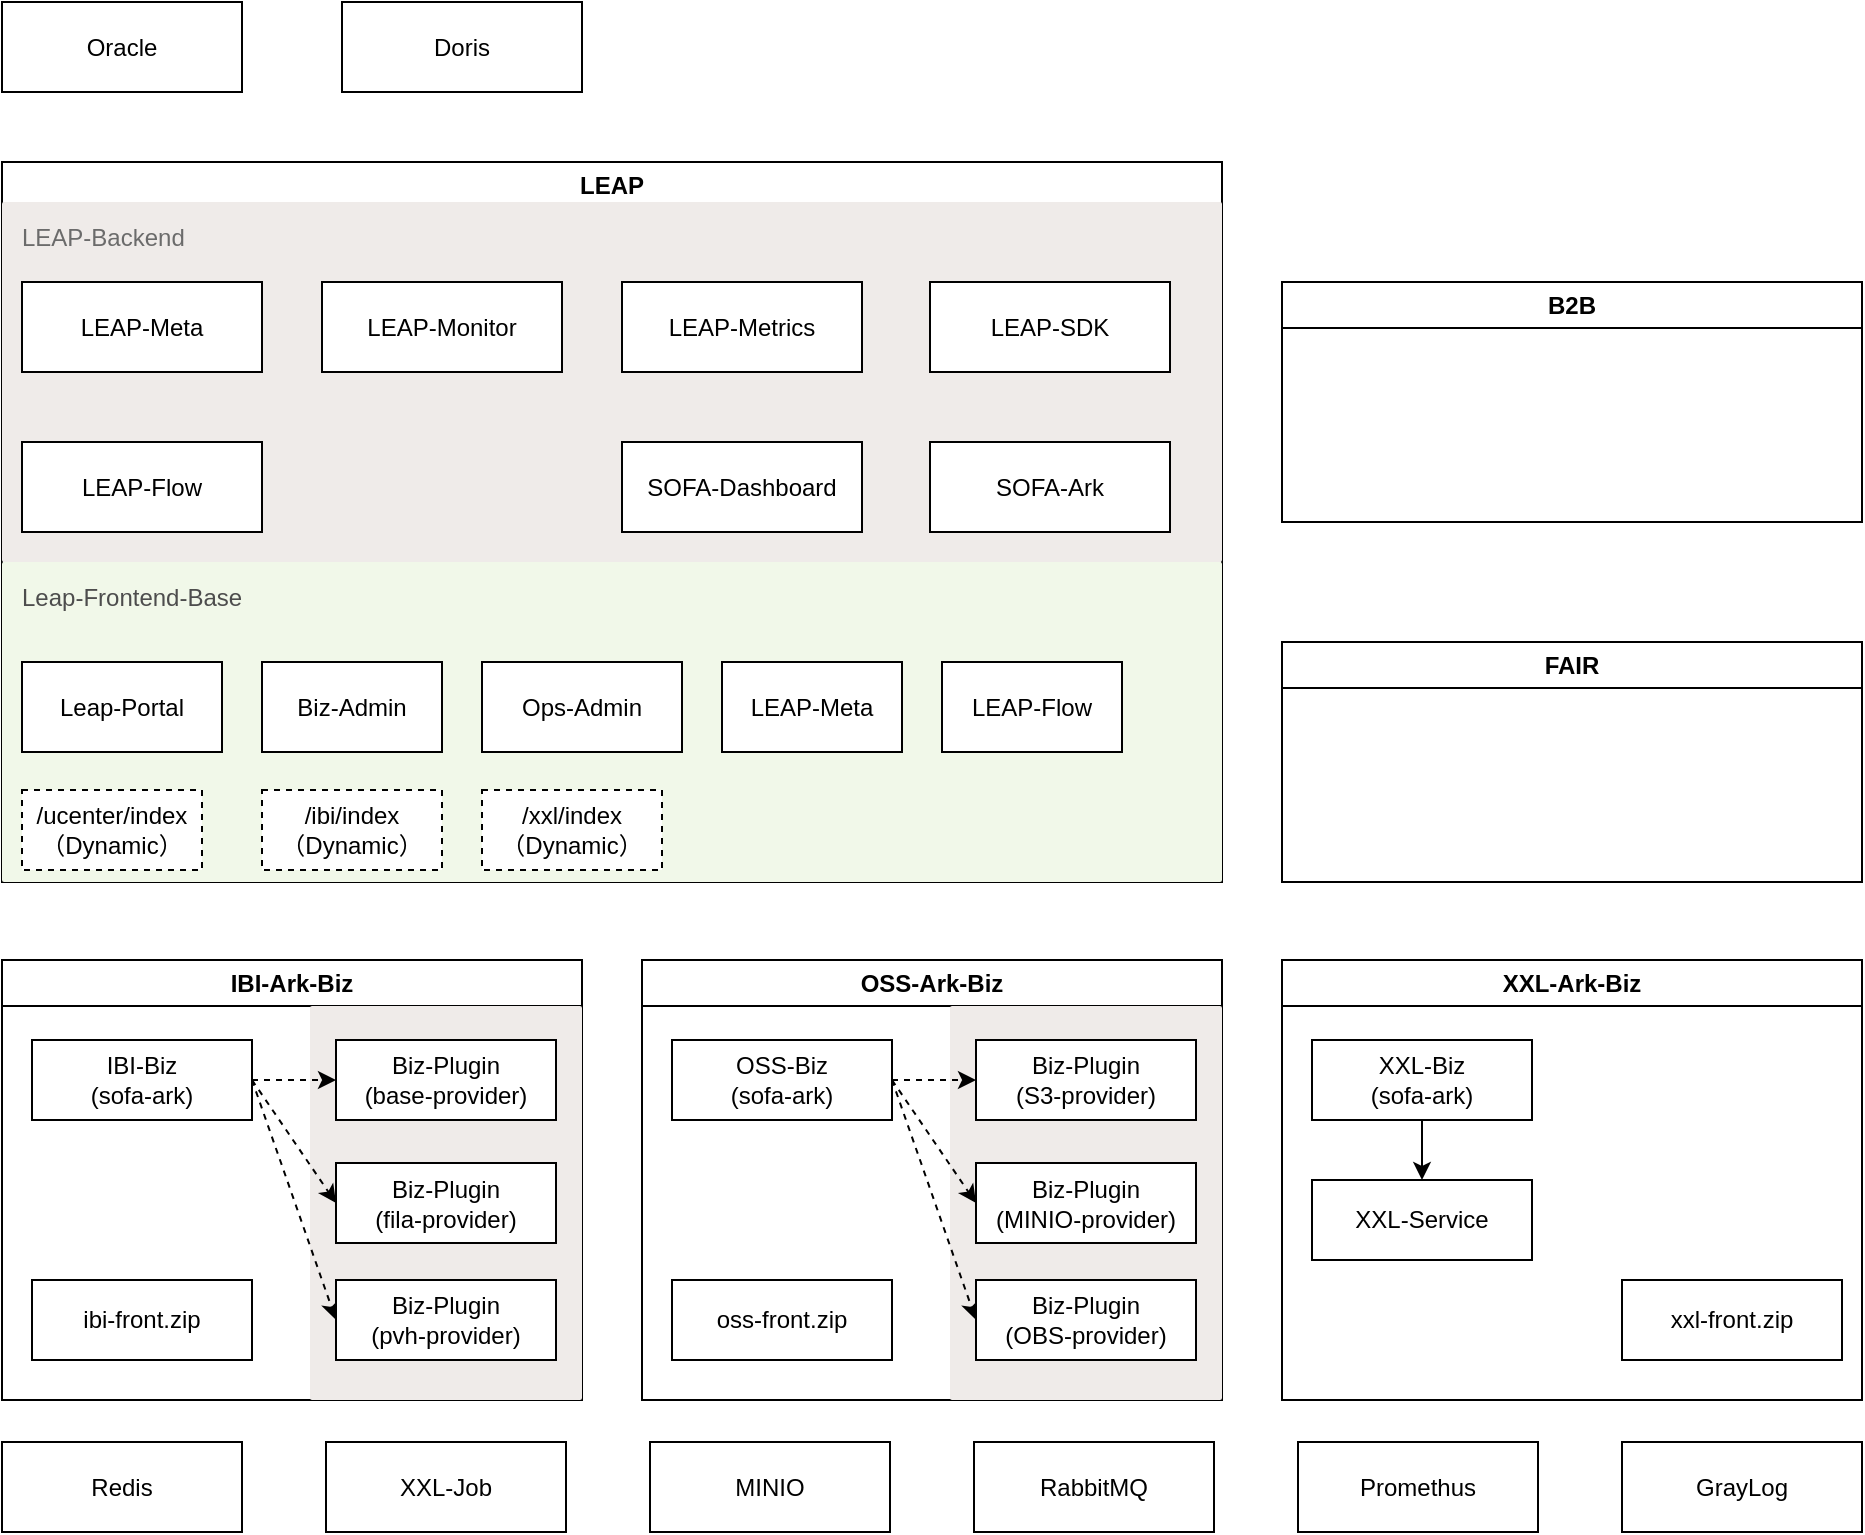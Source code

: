 <mxfile version="21.3.8" type="github">
  <diagram id="C5RBs43oDa-KdzZeNtuy" name="Page-1">
    <mxGraphModel dx="2261" dy="773" grid="1" gridSize="10" guides="1" tooltips="1" connect="1" arrows="1" fold="1" page="1" pageScale="1" pageWidth="827" pageHeight="1169" math="0" shadow="0">
      <root>
        <mxCell id="WIyWlLk6GJQsqaUBKTNV-0" />
        <mxCell id="WIyWlLk6GJQsqaUBKTNV-1" parent="WIyWlLk6GJQsqaUBKTNV-0" />
        <mxCell id="2m2cGnubEGgLQn0LFh3w-37" value="IBI-Ark-Biz" style="swimlane;whiteSpace=wrap;html=1;" vertex="1" parent="WIyWlLk6GJQsqaUBKTNV-1">
          <mxGeometry x="-750" y="639" width="290" height="220" as="geometry" />
        </mxCell>
        <mxCell id="2m2cGnubEGgLQn0LFh3w-38" value="ibi-front.zip" style="rounded=0;whiteSpace=wrap;html=1;" vertex="1" parent="2m2cGnubEGgLQn0LFh3w-37">
          <mxGeometry x="15" y="160" width="110" height="40" as="geometry" />
        </mxCell>
        <mxCell id="2m2cGnubEGgLQn0LFh3w-44" value="" style="sketch=0;points=[[0,0,0],[0.25,0,0],[0.5,0,0],[0.75,0,0],[1,0,0],[1,0.25,0],[1,0.5,0],[1,0.75,0],[1,1,0],[0.75,1,0],[0.5,1,0],[0.25,1,0],[0,1,0],[0,0.75,0],[0,0.5,0],[0,0.25,0]];rounded=1;absoluteArcSize=1;arcSize=2;html=1;strokeColor=none;gradientColor=none;shadow=0;dashed=0;fontSize=12;fontColor=#9E9E9E;align=left;verticalAlign=top;spacing=10;spacingTop=-4;whiteSpace=wrap;fillColor=#EFEBE9;" vertex="1" parent="2m2cGnubEGgLQn0LFh3w-37">
          <mxGeometry x="154" y="23" width="136" height="197" as="geometry" />
        </mxCell>
        <mxCell id="2m2cGnubEGgLQn0LFh3w-49" style="edgeStyle=orthogonalEdgeStyle;rounded=0;orthogonalLoop=1;jettySize=auto;html=1;exitX=1;exitY=0.5;exitDx=0;exitDy=0;entryX=0;entryY=0.5;entryDx=0;entryDy=0;dashed=1;" edge="1" parent="2m2cGnubEGgLQn0LFh3w-37" source="2m2cGnubEGgLQn0LFh3w-42" target="2m2cGnubEGgLQn0LFh3w-46">
          <mxGeometry relative="1" as="geometry" />
        </mxCell>
        <mxCell id="2m2cGnubEGgLQn0LFh3w-50" style="rounded=0;orthogonalLoop=1;jettySize=auto;html=1;exitX=1;exitY=0.5;exitDx=0;exitDy=0;entryX=0;entryY=0.5;entryDx=0;entryDy=0;dashed=1;" edge="1" parent="2m2cGnubEGgLQn0LFh3w-37" source="2m2cGnubEGgLQn0LFh3w-42" target="2m2cGnubEGgLQn0LFh3w-47">
          <mxGeometry relative="1" as="geometry" />
        </mxCell>
        <mxCell id="2m2cGnubEGgLQn0LFh3w-51" style="rounded=0;orthogonalLoop=1;jettySize=auto;html=1;exitX=1;exitY=0.5;exitDx=0;exitDy=0;entryX=0;entryY=0.5;entryDx=0;entryDy=0;dashed=1;" edge="1" parent="2m2cGnubEGgLQn0LFh3w-37" source="2m2cGnubEGgLQn0LFh3w-42" target="2m2cGnubEGgLQn0LFh3w-48">
          <mxGeometry relative="1" as="geometry" />
        </mxCell>
        <mxCell id="2m2cGnubEGgLQn0LFh3w-42" value="IBI-Biz&lt;br&gt;(sofa-ark)" style="rounded=0;whiteSpace=wrap;html=1;" vertex="1" parent="2m2cGnubEGgLQn0LFh3w-37">
          <mxGeometry x="15" y="40" width="110" height="40" as="geometry" />
        </mxCell>
        <mxCell id="2m2cGnubEGgLQn0LFh3w-46" value="Biz-Plugin&lt;br&gt;(base-provider)" style="rounded=0;whiteSpace=wrap;html=1;" vertex="1" parent="2m2cGnubEGgLQn0LFh3w-37">
          <mxGeometry x="167" y="40" width="110" height="40" as="geometry" />
        </mxCell>
        <mxCell id="2m2cGnubEGgLQn0LFh3w-47" value="Biz-Plugin&lt;br&gt;(fila-provider)" style="rounded=0;whiteSpace=wrap;html=1;" vertex="1" parent="2m2cGnubEGgLQn0LFh3w-37">
          <mxGeometry x="167" y="101.5" width="110" height="40" as="geometry" />
        </mxCell>
        <mxCell id="2m2cGnubEGgLQn0LFh3w-48" value="Biz-Plugin&lt;br&gt;(pvh-provider)" style="rounded=0;whiteSpace=wrap;html=1;" vertex="1" parent="2m2cGnubEGgLQn0LFh3w-37">
          <mxGeometry x="167" y="160" width="110" height="40" as="geometry" />
        </mxCell>
        <mxCell id="2m2cGnubEGgLQn0LFh3w-63" value="LEAP" style="swimlane;whiteSpace=wrap;html=1;" vertex="1" parent="WIyWlLk6GJQsqaUBKTNV-1">
          <mxGeometry x="-750" y="240" width="610" height="360" as="geometry" />
        </mxCell>
        <mxCell id="2m2cGnubEGgLQn0LFh3w-64" value="Leap-Frontend-Base" style="sketch=0;points=[[0,0,0],[0.25,0,0],[0.5,0,0],[0.75,0,0],[1,0,0],[1,0.25,0],[1,0.5,0],[1,0.75,0],[1,1,0],[0.75,1,0],[0.5,1,0],[0.25,1,0],[0,1,0],[0,0.75,0],[0,0.5,0],[0,0.25,0]];rounded=1;absoluteArcSize=1;arcSize=2;html=1;strokeColor=none;gradientColor=none;shadow=0;dashed=0;fontSize=12;fontColor=#4D4D4D;align=left;verticalAlign=top;spacing=10;spacingTop=-4;whiteSpace=wrap;fillColor=#F1F8E9;" vertex="1" parent="2m2cGnubEGgLQn0LFh3w-63">
          <mxGeometry y="200" width="610" height="160" as="geometry" />
        </mxCell>
        <mxCell id="2m2cGnubEGgLQn0LFh3w-71" value="/ibi/index&lt;br&gt;（Dynamic）" style="rounded=0;whiteSpace=wrap;html=1;dashed=1;" vertex="1" parent="2m2cGnubEGgLQn0LFh3w-63">
          <mxGeometry x="130" y="314" width="90" height="40" as="geometry" />
        </mxCell>
        <mxCell id="2m2cGnubEGgLQn0LFh3w-83" value="Biz-Admin" style="rounded=0;whiteSpace=wrap;html=1;" vertex="1" parent="2m2cGnubEGgLQn0LFh3w-63">
          <mxGeometry x="130" y="250" width="90" height="45" as="geometry" />
        </mxCell>
        <mxCell id="2m2cGnubEGgLQn0LFh3w-181" value="/xxl/index&lt;br&gt;（Dynamic）" style="rounded=0;whiteSpace=wrap;html=1;dashed=1;" vertex="1" parent="2m2cGnubEGgLQn0LFh3w-63">
          <mxGeometry x="240" y="314" width="90" height="40" as="geometry" />
        </mxCell>
        <mxCell id="2m2cGnubEGgLQn0LFh3w-182" value="/ucenter/index&lt;br&gt;（Dynamic）" style="rounded=0;whiteSpace=wrap;html=1;dashed=1;" vertex="1" parent="2m2cGnubEGgLQn0LFh3w-63">
          <mxGeometry x="10" y="314" width="90" height="40" as="geometry" />
        </mxCell>
        <mxCell id="2m2cGnubEGgLQn0LFh3w-183" value="Leap-Portal" style="rounded=0;whiteSpace=wrap;html=1;" vertex="1" parent="2m2cGnubEGgLQn0LFh3w-63">
          <mxGeometry x="10" y="250" width="100" height="45" as="geometry" />
        </mxCell>
        <mxCell id="2m2cGnubEGgLQn0LFh3w-185" value="Ops-Admin" style="rounded=0;whiteSpace=wrap;html=1;" vertex="1" parent="2m2cGnubEGgLQn0LFh3w-63">
          <mxGeometry x="240" y="250" width="100" height="45" as="geometry" />
        </mxCell>
        <mxCell id="2m2cGnubEGgLQn0LFh3w-186" value="LEAP-Backend" style="sketch=0;points=[[0,0,0],[0.25,0,0],[0.5,0,0],[0.75,0,0],[1,0,0],[1,0.25,0],[1,0.5,0],[1,0.75,0],[1,1,0],[0.75,1,0],[0.5,1,0],[0.25,1,0],[0,1,0],[0,0.75,0],[0,0.5,0],[0,0.25,0]];rounded=1;absoluteArcSize=1;arcSize=2;html=1;strokeColor=none;gradientColor=none;shadow=0;dashed=0;fontSize=12;fontColor=#6B6B6B;align=left;verticalAlign=top;spacing=10;spacingTop=-4;whiteSpace=wrap;fillColor=#EFEBE9;" vertex="1" parent="2m2cGnubEGgLQn0LFh3w-63">
          <mxGeometry y="20" width="610" height="180" as="geometry" />
        </mxCell>
        <mxCell id="2m2cGnubEGgLQn0LFh3w-187" value="SOFA-Ark" style="rounded=0;whiteSpace=wrap;html=1;" vertex="1" parent="2m2cGnubEGgLQn0LFh3w-63">
          <mxGeometry x="464" y="140" width="120" height="45" as="geometry" />
        </mxCell>
        <mxCell id="2m2cGnubEGgLQn0LFh3w-188" value="SOFA-Dashboard" style="rounded=0;whiteSpace=wrap;html=1;" vertex="1" parent="2m2cGnubEGgLQn0LFh3w-63">
          <mxGeometry x="310" y="140" width="120" height="45" as="geometry" />
        </mxCell>
        <mxCell id="2m2cGnubEGgLQn0LFh3w-189" value="LEAP-Metrics" style="rounded=0;whiteSpace=wrap;html=1;" vertex="1" parent="2m2cGnubEGgLQn0LFh3w-63">
          <mxGeometry x="310" y="60" width="120" height="45" as="geometry" />
        </mxCell>
        <mxCell id="2m2cGnubEGgLQn0LFh3w-190" value="LEAP-Monitor" style="rounded=0;whiteSpace=wrap;html=1;" vertex="1" parent="2m2cGnubEGgLQn0LFh3w-63">
          <mxGeometry x="160" y="60" width="120" height="45" as="geometry" />
        </mxCell>
        <mxCell id="2m2cGnubEGgLQn0LFh3w-191" value="LEAP-Meta" style="rounded=0;whiteSpace=wrap;html=1;" vertex="1" parent="2m2cGnubEGgLQn0LFh3w-63">
          <mxGeometry x="10" y="60" width="120" height="45" as="geometry" />
        </mxCell>
        <mxCell id="2m2cGnubEGgLQn0LFh3w-192" value="LEAP-SDK" style="rounded=0;whiteSpace=wrap;html=1;" vertex="1" parent="2m2cGnubEGgLQn0LFh3w-63">
          <mxGeometry x="464" y="60" width="120" height="45" as="geometry" />
        </mxCell>
        <mxCell id="2m2cGnubEGgLQn0LFh3w-240" value="LEAP-Flow" style="rounded=0;whiteSpace=wrap;html=1;" vertex="1" parent="2m2cGnubEGgLQn0LFh3w-63">
          <mxGeometry x="10" y="140" width="120" height="45" as="geometry" />
        </mxCell>
        <mxCell id="2m2cGnubEGgLQn0LFh3w-241" value="LEAP-Meta" style="rounded=0;whiteSpace=wrap;html=1;" vertex="1" parent="2m2cGnubEGgLQn0LFh3w-63">
          <mxGeometry x="360" y="250" width="90" height="45" as="geometry" />
        </mxCell>
        <mxCell id="2m2cGnubEGgLQn0LFh3w-242" value="LEAP-Flow" style="rounded=0;whiteSpace=wrap;html=1;" vertex="1" parent="2m2cGnubEGgLQn0LFh3w-63">
          <mxGeometry x="470" y="250" width="90" height="45" as="geometry" />
        </mxCell>
        <mxCell id="2m2cGnubEGgLQn0LFh3w-208" value="OSS-Ark-Biz" style="swimlane;whiteSpace=wrap;html=1;" vertex="1" parent="WIyWlLk6GJQsqaUBKTNV-1">
          <mxGeometry x="-430" y="639" width="290" height="220" as="geometry" />
        </mxCell>
        <mxCell id="2m2cGnubEGgLQn0LFh3w-209" value="oss-front.zip" style="rounded=0;whiteSpace=wrap;html=1;" vertex="1" parent="2m2cGnubEGgLQn0LFh3w-208">
          <mxGeometry x="15" y="160" width="110" height="40" as="geometry" />
        </mxCell>
        <mxCell id="2m2cGnubEGgLQn0LFh3w-210" value="" style="sketch=0;points=[[0,0,0],[0.25,0,0],[0.5,0,0],[0.75,0,0],[1,0,0],[1,0.25,0],[1,0.5,0],[1,0.75,0],[1,1,0],[0.75,1,0],[0.5,1,0],[0.25,1,0],[0,1,0],[0,0.75,0],[0,0.5,0],[0,0.25,0]];rounded=1;absoluteArcSize=1;arcSize=2;html=1;strokeColor=none;gradientColor=none;shadow=0;dashed=0;fontSize=12;fontColor=#9E9E9E;align=left;verticalAlign=top;spacing=10;spacingTop=-4;whiteSpace=wrap;fillColor=#EFEBE9;" vertex="1" parent="2m2cGnubEGgLQn0LFh3w-208">
          <mxGeometry x="154" y="23" width="136" height="197" as="geometry" />
        </mxCell>
        <mxCell id="2m2cGnubEGgLQn0LFh3w-211" style="edgeStyle=orthogonalEdgeStyle;rounded=0;orthogonalLoop=1;jettySize=auto;html=1;exitX=1;exitY=0.5;exitDx=0;exitDy=0;entryX=0;entryY=0.5;entryDx=0;entryDy=0;dashed=1;" edge="1" parent="2m2cGnubEGgLQn0LFh3w-208" source="2m2cGnubEGgLQn0LFh3w-214" target="2m2cGnubEGgLQn0LFh3w-215">
          <mxGeometry relative="1" as="geometry" />
        </mxCell>
        <mxCell id="2m2cGnubEGgLQn0LFh3w-212" style="rounded=0;orthogonalLoop=1;jettySize=auto;html=1;exitX=1;exitY=0.5;exitDx=0;exitDy=0;entryX=0;entryY=0.5;entryDx=0;entryDy=0;dashed=1;" edge="1" parent="2m2cGnubEGgLQn0LFh3w-208" source="2m2cGnubEGgLQn0LFh3w-214" target="2m2cGnubEGgLQn0LFh3w-216">
          <mxGeometry relative="1" as="geometry" />
        </mxCell>
        <mxCell id="2m2cGnubEGgLQn0LFh3w-213" style="rounded=0;orthogonalLoop=1;jettySize=auto;html=1;exitX=1;exitY=0.5;exitDx=0;exitDy=0;entryX=0;entryY=0.5;entryDx=0;entryDy=0;dashed=1;" edge="1" parent="2m2cGnubEGgLQn0LFh3w-208" source="2m2cGnubEGgLQn0LFh3w-214" target="2m2cGnubEGgLQn0LFh3w-217">
          <mxGeometry relative="1" as="geometry" />
        </mxCell>
        <mxCell id="2m2cGnubEGgLQn0LFh3w-214" value="OSS-Biz&lt;br&gt;(sofa-ark)" style="rounded=0;whiteSpace=wrap;html=1;" vertex="1" parent="2m2cGnubEGgLQn0LFh3w-208">
          <mxGeometry x="15" y="40" width="110" height="40" as="geometry" />
        </mxCell>
        <mxCell id="2m2cGnubEGgLQn0LFh3w-215" value="Biz-Plugin&lt;br&gt;(S3-provider)" style="rounded=0;whiteSpace=wrap;html=1;" vertex="1" parent="2m2cGnubEGgLQn0LFh3w-208">
          <mxGeometry x="167" y="40" width="110" height="40" as="geometry" />
        </mxCell>
        <mxCell id="2m2cGnubEGgLQn0LFh3w-216" value="Biz-Plugin&lt;br&gt;(MINIO-provider)" style="rounded=0;whiteSpace=wrap;html=1;" vertex="1" parent="2m2cGnubEGgLQn0LFh3w-208">
          <mxGeometry x="167" y="101.5" width="110" height="40" as="geometry" />
        </mxCell>
        <mxCell id="2m2cGnubEGgLQn0LFh3w-217" value="Biz-Plugin&lt;br&gt;(OBS-provider)" style="rounded=0;whiteSpace=wrap;html=1;" vertex="1" parent="2m2cGnubEGgLQn0LFh3w-208">
          <mxGeometry x="167" y="160" width="110" height="40" as="geometry" />
        </mxCell>
        <mxCell id="2m2cGnubEGgLQn0LFh3w-218" value="XXL-Ark-Biz" style="swimlane;whiteSpace=wrap;html=1;" vertex="1" parent="WIyWlLk6GJQsqaUBKTNV-1">
          <mxGeometry x="-110" y="639" width="290" height="220" as="geometry" />
        </mxCell>
        <mxCell id="2m2cGnubEGgLQn0LFh3w-219" value="xxl-front.zip" style="rounded=0;whiteSpace=wrap;html=1;" vertex="1" parent="2m2cGnubEGgLQn0LFh3w-218">
          <mxGeometry x="170" y="160" width="110" height="40" as="geometry" />
        </mxCell>
        <mxCell id="2m2cGnubEGgLQn0LFh3w-229" style="edgeStyle=orthogonalEdgeStyle;rounded=0;orthogonalLoop=1;jettySize=auto;html=1;exitX=0.5;exitY=1;exitDx=0;exitDy=0;entryX=0.5;entryY=0;entryDx=0;entryDy=0;" edge="1" parent="2m2cGnubEGgLQn0LFh3w-218" source="2m2cGnubEGgLQn0LFh3w-224" target="2m2cGnubEGgLQn0LFh3w-228">
          <mxGeometry relative="1" as="geometry" />
        </mxCell>
        <mxCell id="2m2cGnubEGgLQn0LFh3w-224" value="XXL-Biz&lt;br&gt;(sofa-ark)" style="rounded=0;whiteSpace=wrap;html=1;" vertex="1" parent="2m2cGnubEGgLQn0LFh3w-218">
          <mxGeometry x="15" y="40" width="110" height="40" as="geometry" />
        </mxCell>
        <mxCell id="2m2cGnubEGgLQn0LFh3w-228" value="XXL-Service" style="rounded=0;whiteSpace=wrap;html=1;" vertex="1" parent="2m2cGnubEGgLQn0LFh3w-218">
          <mxGeometry x="15" y="110" width="110" height="40" as="geometry" />
        </mxCell>
        <mxCell id="2m2cGnubEGgLQn0LFh3w-230" value="Redis" style="rounded=0;whiteSpace=wrap;html=1;" vertex="1" parent="WIyWlLk6GJQsqaUBKTNV-1">
          <mxGeometry x="-750" y="880" width="120" height="45" as="geometry" />
        </mxCell>
        <mxCell id="2m2cGnubEGgLQn0LFh3w-231" value="XXL-Job" style="rounded=0;whiteSpace=wrap;html=1;" vertex="1" parent="WIyWlLk6GJQsqaUBKTNV-1">
          <mxGeometry x="-588" y="880" width="120" height="45" as="geometry" />
        </mxCell>
        <mxCell id="2m2cGnubEGgLQn0LFh3w-232" value="MINIO" style="rounded=0;whiteSpace=wrap;html=1;" vertex="1" parent="WIyWlLk6GJQsqaUBKTNV-1">
          <mxGeometry x="-426" y="880" width="120" height="45" as="geometry" />
        </mxCell>
        <mxCell id="2m2cGnubEGgLQn0LFh3w-233" value="RabbitMQ" style="rounded=0;whiteSpace=wrap;html=1;" vertex="1" parent="WIyWlLk6GJQsqaUBKTNV-1">
          <mxGeometry x="-264" y="880" width="120" height="45" as="geometry" />
        </mxCell>
        <mxCell id="2m2cGnubEGgLQn0LFh3w-234" value="Promethus" style="rounded=0;whiteSpace=wrap;html=1;" vertex="1" parent="WIyWlLk6GJQsqaUBKTNV-1">
          <mxGeometry x="-102" y="880" width="120" height="45" as="geometry" />
        </mxCell>
        <mxCell id="2m2cGnubEGgLQn0LFh3w-235" value="GrayLog" style="rounded=0;whiteSpace=wrap;html=1;" vertex="1" parent="WIyWlLk6GJQsqaUBKTNV-1">
          <mxGeometry x="60" y="880" width="120" height="45" as="geometry" />
        </mxCell>
        <mxCell id="2m2cGnubEGgLQn0LFh3w-236" value="Oracle" style="rounded=0;whiteSpace=wrap;html=1;" vertex="1" parent="WIyWlLk6GJQsqaUBKTNV-1">
          <mxGeometry x="-750" y="160" width="120" height="45" as="geometry" />
        </mxCell>
        <mxCell id="2m2cGnubEGgLQn0LFh3w-237" value="Doris" style="rounded=0;whiteSpace=wrap;html=1;" vertex="1" parent="WIyWlLk6GJQsqaUBKTNV-1">
          <mxGeometry x="-580" y="160" width="120" height="45" as="geometry" />
        </mxCell>
        <mxCell id="2m2cGnubEGgLQn0LFh3w-238" value="B2B" style="swimlane;whiteSpace=wrap;html=1;" vertex="1" parent="WIyWlLk6GJQsqaUBKTNV-1">
          <mxGeometry x="-110" y="300" width="290" height="120" as="geometry" />
        </mxCell>
        <mxCell id="2m2cGnubEGgLQn0LFh3w-239" value="FAIR" style="swimlane;whiteSpace=wrap;html=1;" vertex="1" parent="WIyWlLk6GJQsqaUBKTNV-1">
          <mxGeometry x="-110" y="480" width="290" height="120" as="geometry" />
        </mxCell>
      </root>
    </mxGraphModel>
  </diagram>
</mxfile>
